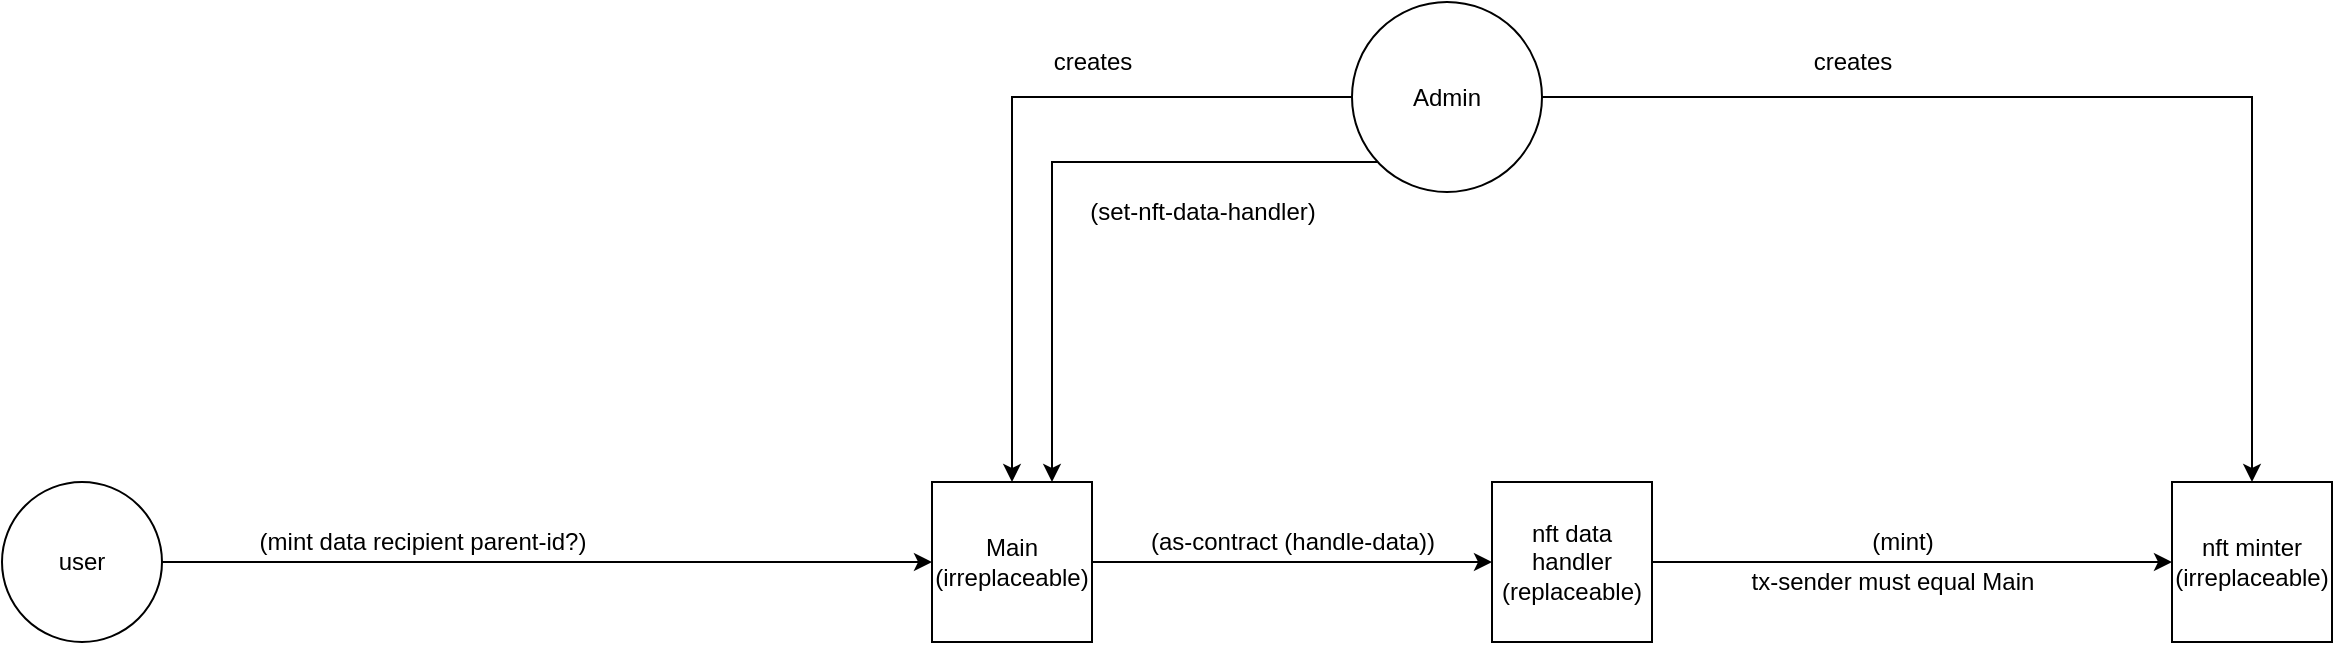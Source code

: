 <mxfile version="17.4.6" type="github">
  <diagram id="KYapHQghcfs4QhNXdEnB" name="Page-1">
    <mxGraphModel dx="2916" dy="1015" grid="1" gridSize="10" guides="1" tooltips="1" connect="1" arrows="1" fold="1" page="1" pageScale="1" pageWidth="850" pageHeight="1100" math="0" shadow="0">
      <root>
        <mxCell id="0" />
        <mxCell id="1" parent="0" />
        <mxCell id="rQJQVLPEkOJ8DzCLbM3T-4" style="edgeStyle=orthogonalEdgeStyle;rounded=0;orthogonalLoop=1;jettySize=auto;html=1;entryX=0;entryY=0.5;entryDx=0;entryDy=0;" edge="1" parent="1" source="rQJQVLPEkOJ8DzCLbM3T-1" target="rQJQVLPEkOJ8DzCLbM3T-2">
          <mxGeometry relative="1" as="geometry" />
        </mxCell>
        <mxCell id="rQJQVLPEkOJ8DzCLbM3T-1" value="Main&lt;br&gt;(irreplaceable)" style="whiteSpace=wrap;html=1;aspect=fixed;" vertex="1" parent="1">
          <mxGeometry x="40" y="480" width="80" height="80" as="geometry" />
        </mxCell>
        <mxCell id="rQJQVLPEkOJ8DzCLbM3T-6" style="edgeStyle=orthogonalEdgeStyle;rounded=0;orthogonalLoop=1;jettySize=auto;html=1;entryX=0;entryY=0.5;entryDx=0;entryDy=0;" edge="1" parent="1" source="rQJQVLPEkOJ8DzCLbM3T-2" target="rQJQVLPEkOJ8DzCLbM3T-3">
          <mxGeometry relative="1" as="geometry" />
        </mxCell>
        <mxCell id="rQJQVLPEkOJ8DzCLbM3T-2" value="nft data handler&lt;br&gt;(replaceable)" style="whiteSpace=wrap;html=1;aspect=fixed;" vertex="1" parent="1">
          <mxGeometry x="320" y="480" width="80" height="80" as="geometry" />
        </mxCell>
        <mxCell id="rQJQVLPEkOJ8DzCLbM3T-3" value="nft minter&lt;br&gt;(irreplaceable)" style="whiteSpace=wrap;html=1;aspect=fixed;" vertex="1" parent="1">
          <mxGeometry x="660" y="480" width="80" height="80" as="geometry" />
        </mxCell>
        <mxCell id="rQJQVLPEkOJ8DzCLbM3T-5" value="(as-contract (handle-data))" style="text;html=1;align=center;verticalAlign=middle;resizable=0;points=[];autosize=1;strokeColor=none;fillColor=none;" vertex="1" parent="1">
          <mxGeometry x="140" y="500" width="160" height="20" as="geometry" />
        </mxCell>
        <mxCell id="rQJQVLPEkOJ8DzCLbM3T-7" value="(mint)" style="text;html=1;align=center;verticalAlign=middle;resizable=0;points=[];autosize=1;strokeColor=none;fillColor=none;" vertex="1" parent="1">
          <mxGeometry x="500" y="500" width="50" height="20" as="geometry" />
        </mxCell>
        <mxCell id="rQJQVLPEkOJ8DzCLbM3T-11" style="edgeStyle=orthogonalEdgeStyle;rounded=0;orthogonalLoop=1;jettySize=auto;html=1;entryX=0.5;entryY=0;entryDx=0;entryDy=0;" edge="1" parent="1" source="rQJQVLPEkOJ8DzCLbM3T-9" target="rQJQVLPEkOJ8DzCLbM3T-1">
          <mxGeometry relative="1" as="geometry" />
        </mxCell>
        <mxCell id="rQJQVLPEkOJ8DzCLbM3T-13" style="edgeStyle=orthogonalEdgeStyle;rounded=0;orthogonalLoop=1;jettySize=auto;html=1;entryX=0.75;entryY=0;entryDx=0;entryDy=0;" edge="1" parent="1" source="rQJQVLPEkOJ8DzCLbM3T-9" target="rQJQVLPEkOJ8DzCLbM3T-1">
          <mxGeometry relative="1" as="geometry">
            <Array as="points">
              <mxPoint x="100" y="320" />
            </Array>
          </mxGeometry>
        </mxCell>
        <mxCell id="rQJQVLPEkOJ8DzCLbM3T-19" style="edgeStyle=orthogonalEdgeStyle;rounded=0;orthogonalLoop=1;jettySize=auto;html=1;entryX=0.5;entryY=0;entryDx=0;entryDy=0;" edge="1" parent="1" source="rQJQVLPEkOJ8DzCLbM3T-9" target="rQJQVLPEkOJ8DzCLbM3T-3">
          <mxGeometry relative="1" as="geometry" />
        </mxCell>
        <mxCell id="rQJQVLPEkOJ8DzCLbM3T-9" value="Admin" style="ellipse;whiteSpace=wrap;html=1;aspect=fixed;" vertex="1" parent="1">
          <mxGeometry x="250" y="240" width="95" height="95" as="geometry" />
        </mxCell>
        <mxCell id="rQJQVLPEkOJ8DzCLbM3T-12" value="creates" style="text;html=1;align=center;verticalAlign=middle;resizable=0;points=[];autosize=1;strokeColor=none;fillColor=none;" vertex="1" parent="1">
          <mxGeometry x="95" y="260" width="50" height="20" as="geometry" />
        </mxCell>
        <mxCell id="rQJQVLPEkOJ8DzCLbM3T-14" value="(set-nft-data-handler)" style="text;html=1;align=center;verticalAlign=middle;resizable=0;points=[];autosize=1;strokeColor=none;fillColor=none;" vertex="1" parent="1">
          <mxGeometry x="110" y="335" width="130" height="20" as="geometry" />
        </mxCell>
        <mxCell id="rQJQVLPEkOJ8DzCLbM3T-15" value="tx-sender must equal Main" style="text;html=1;align=center;verticalAlign=middle;resizable=0;points=[];autosize=1;strokeColor=none;fillColor=none;" vertex="1" parent="1">
          <mxGeometry x="440" y="520" width="160" height="20" as="geometry" />
        </mxCell>
        <mxCell id="rQJQVLPEkOJ8DzCLbM3T-20" value="creates" style="text;html=1;align=center;verticalAlign=middle;resizable=0;points=[];autosize=1;strokeColor=none;fillColor=none;" vertex="1" parent="1">
          <mxGeometry x="475" y="260" width="50" height="20" as="geometry" />
        </mxCell>
        <mxCell id="rQJQVLPEkOJ8DzCLbM3T-22" style="edgeStyle=orthogonalEdgeStyle;rounded=0;orthogonalLoop=1;jettySize=auto;html=1;" edge="1" parent="1" source="rQJQVLPEkOJ8DzCLbM3T-21" target="rQJQVLPEkOJ8DzCLbM3T-1">
          <mxGeometry relative="1" as="geometry" />
        </mxCell>
        <mxCell id="rQJQVLPEkOJ8DzCLbM3T-21" value="user" style="ellipse;whiteSpace=wrap;html=1;aspect=fixed;" vertex="1" parent="1">
          <mxGeometry x="-425" y="480" width="80" height="80" as="geometry" />
        </mxCell>
        <mxCell id="rQJQVLPEkOJ8DzCLbM3T-23" value="(mint data recipient parent-id?)" style="text;html=1;align=center;verticalAlign=middle;resizable=0;points=[];autosize=1;strokeColor=none;fillColor=none;" vertex="1" parent="1">
          <mxGeometry x="-305" y="500" width="180" height="20" as="geometry" />
        </mxCell>
      </root>
    </mxGraphModel>
  </diagram>
</mxfile>
